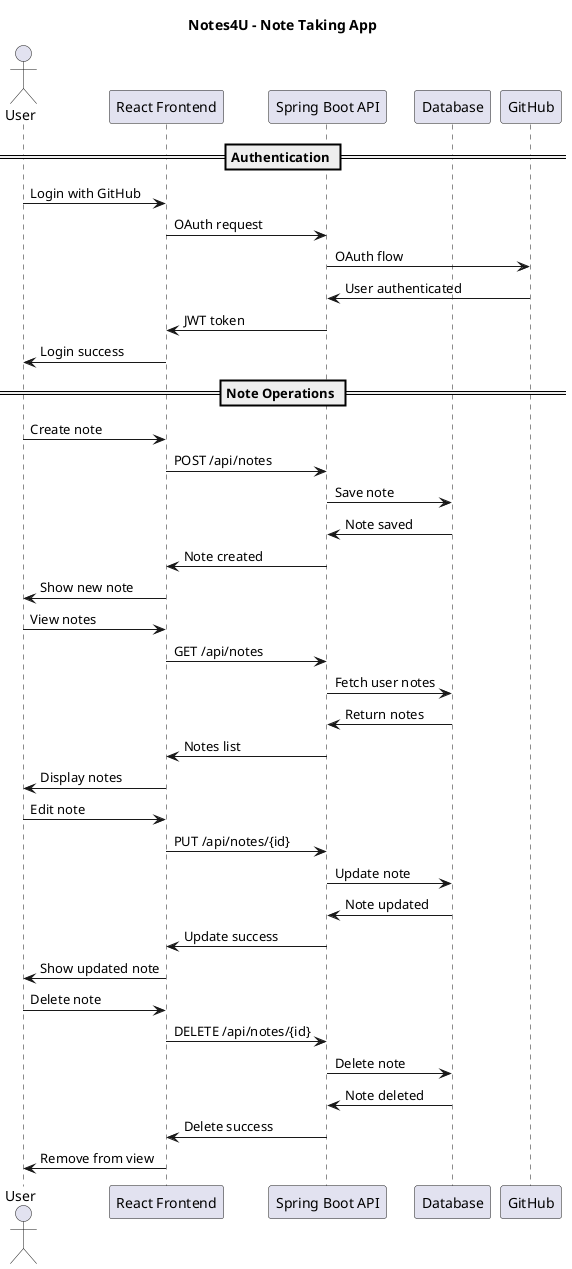 @startuml Notes4U System
title "Notes4U - Note Taking App"

actor User
participant React as "React Frontend"  
participant Spring as "Spring Boot API"
participant Database

== Authentication ==
User -> React: Login with GitHub
React -> Spring: OAuth request
Spring -> GitHub: OAuth flow
GitHub -> Spring: User authenticated
Spring -> React: JWT token
React -> User: Login success

== Note Operations ==
User -> React: Create note
React -> Spring: POST /api/notes
Spring -> Database: Save note
Database -> Spring: Note saved
Spring -> React: Note created
React -> User: Show new note

User -> React: View notes
React -> Spring: GET /api/notes
Spring -> Database: Fetch user notes
Database -> Spring: Return notes
Spring -> React: Notes list
React -> User: Display notes

User -> React: Edit note
React -> Spring: PUT /api/notes/{id}
Spring -> Database: Update note
Database -> Spring: Note updated
Spring -> React: Update success
React -> User: Show updated note

User -> React: Delete note
React -> Spring: DELETE /api/notes/{id}
Spring -> Database: Delete note
Database -> Spring: Note deleted
Spring -> React: Delete success
React -> User: Remove from view
@enduml